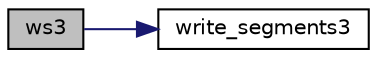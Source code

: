 digraph "ws3"
{
 // LATEX_PDF_SIZE
  edge [fontname="Helvetica",fontsize="10",labelfontname="Helvetica",labelfontsize="10"];
  node [fontname="Helvetica",fontsize="10",shape=record];
  rankdir="LR";
  Node1 [label="ws3",height=0.2,width=0.4,color="black", fillcolor="grey75", style="filled", fontcolor="black",tooltip=" "];
  Node1 -> Node2 [color="midnightblue",fontsize="10",style="solid",fontname="Helvetica"];
  Node2 [label="write_segments3",height=0.2,width=0.4,color="black", fillcolor="white", style="filled",URL="$d0/d11/arrange_8_c.html#adbae4013c7ad405d44915bef3b72b3af",tooltip=" "];
}
